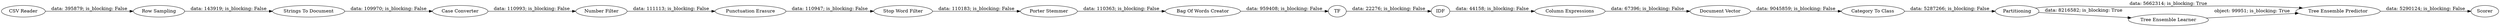 digraph {
	"5588043115413036733_12" [label="Stop Word Filter"]
	"5588043115413036733_25" [label=Scorer]
	"5588043115413036733_9" [label="Case Converter"]
	"5588043115413036733_14" [label="Bag Of Words Creator"]
	"5588043115413036733_16" [label=IDF]
	"5588043115413036733_19" [label="Category To Class"]
	"5588043115413036733_17" [label="Column Expressions"]
	"5588043115413036733_11" [label="Punctuation Erasure"]
	"5588043115413036733_18" [label="Document Vector"]
	"5588043115413036733_22" [label=Partitioning]
	"5588043115413036733_15" [label=TF]
	"5588043115413036733_7" [label="Row Sampling"]
	"5588043115413036733_30" [label="Tree Ensemble Predictor"]
	"5588043115413036733_13" [label="Porter Stemmer"]
	"5588043115413036733_8" [label="Strings To Document"]
	"5588043115413036733_29" [label="Tree Ensemble Learner"]
	"5588043115413036733_2" [label="CSV Reader"]
	"5588043115413036733_10" [label="Number Filter"]
	"5588043115413036733_18" -> "5588043115413036733_19" [label="data: 9045859; is_blocking: False"]
	"5588043115413036733_9" -> "5588043115413036733_10" [label="data: 110993; is_blocking: False"]
	"5588043115413036733_16" -> "5588043115413036733_17" [label="data: 44158; is_blocking: False"]
	"5588043115413036733_22" -> "5588043115413036733_29" [label="data: 8216582; is_blocking: True"]
	"5588043115413036733_30" -> "5588043115413036733_25" [label="data: 5290124; is_blocking: False"]
	"5588043115413036733_14" -> "5588043115413036733_15" [label="data: 959408; is_blocking: False"]
	"5588043115413036733_10" -> "5588043115413036733_11" [label="data: 111113; is_blocking: False"]
	"5588043115413036733_19" -> "5588043115413036733_22" [label="data: 5287266; is_blocking: False"]
	"5588043115413036733_15" -> "5588043115413036733_16" [label="data: 22276; is_blocking: False"]
	"5588043115413036733_2" -> "5588043115413036733_7" [label="data: 395879; is_blocking: False"]
	"5588043115413036733_13" -> "5588043115413036733_14" [label="data: 110363; is_blocking: False"]
	"5588043115413036733_8" -> "5588043115413036733_9" [label="data: 109970; is_blocking: False"]
	"5588043115413036733_11" -> "5588043115413036733_12" [label="data: 110947; is_blocking: False"]
	"5588043115413036733_7" -> "5588043115413036733_8" [label="data: 143919; is_blocking: False"]
	"5588043115413036733_17" -> "5588043115413036733_18" [label="data: 67396; is_blocking: False"]
	"5588043115413036733_12" -> "5588043115413036733_13" [label="data: 110183; is_blocking: False"]
	"5588043115413036733_29" -> "5588043115413036733_30" [label="object: 99951; is_blocking: True"]
	"5588043115413036733_22" -> "5588043115413036733_30" [label="data: 5662314; is_blocking: True"]
	rankdir=LR
}
